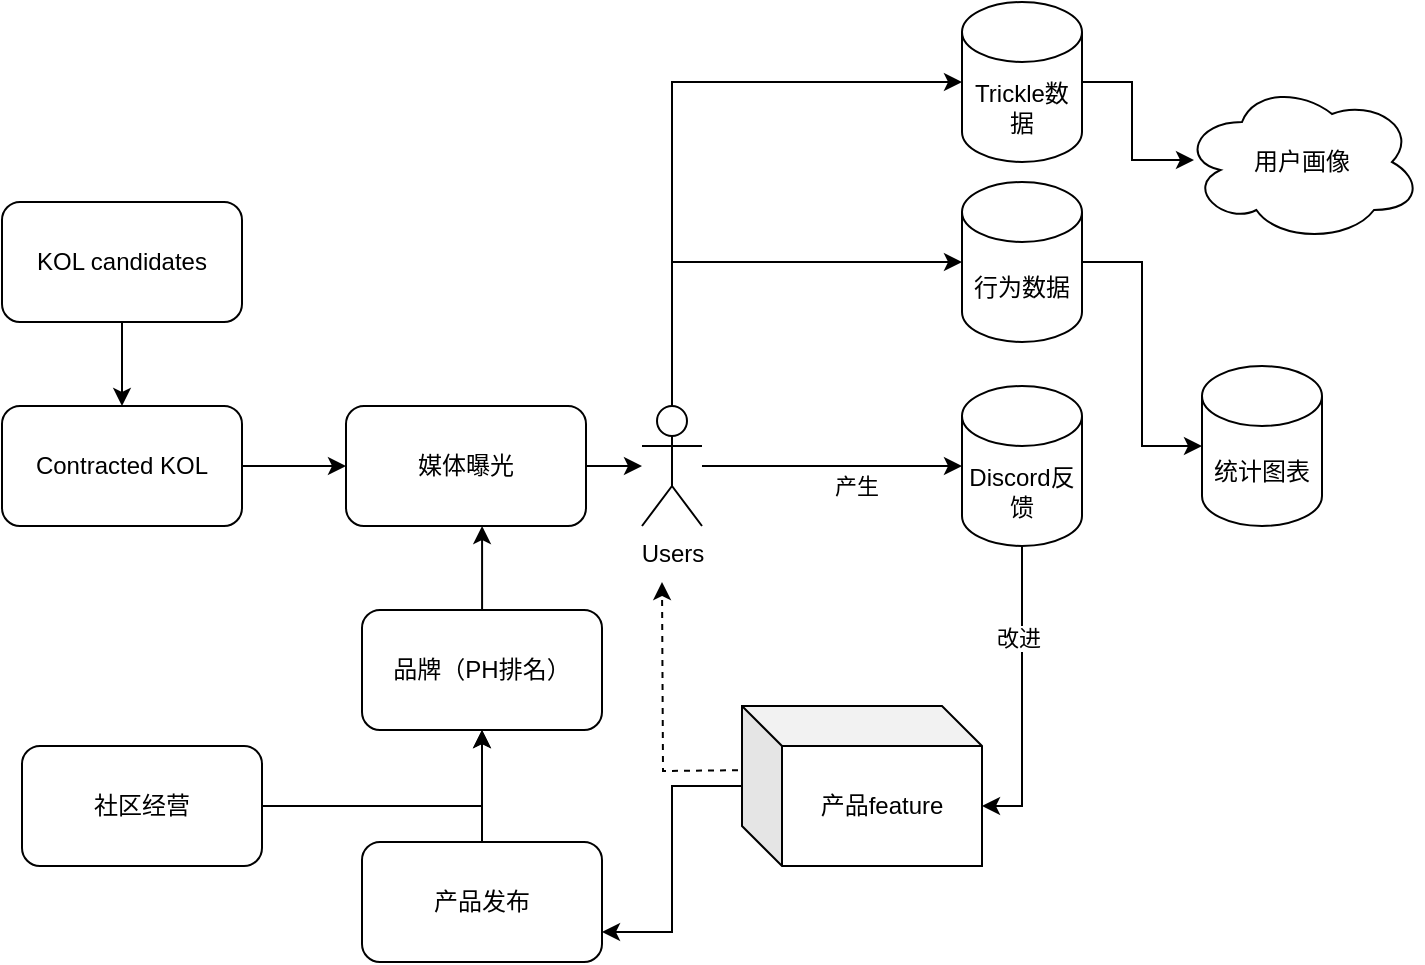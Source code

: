 <mxfile version="22.1.7" type="github">
  <diagram name="第 1 页" id="Yx0_KaVScuL6UOeJacfx">
    <mxGraphModel dx="954" dy="528" grid="1" gridSize="10" guides="1" tooltips="1" connect="1" arrows="1" fold="1" page="1" pageScale="1" pageWidth="1169" pageHeight="827" math="0" shadow="0">
      <root>
        <mxCell id="0" />
        <mxCell id="1" parent="0" />
        <mxCell id="1EhqjQ9QfdzI11k8vf5l-12" value="Users" style="shape=umlActor;verticalLabelPosition=bottom;verticalAlign=top;html=1;outlineConnect=0;" vertex="1" parent="1">
          <mxGeometry x="350" y="252" width="30" height="60" as="geometry" />
        </mxCell>
        <mxCell id="1EhqjQ9QfdzI11k8vf5l-26" style="edgeStyle=orthogonalEdgeStyle;rounded=0;orthogonalLoop=1;jettySize=auto;html=1;" edge="1" parent="1" source="1EhqjQ9QfdzI11k8vf5l-14" target="1EhqjQ9QfdzI11k8vf5l-12">
          <mxGeometry relative="1" as="geometry" />
        </mxCell>
        <mxCell id="1EhqjQ9QfdzI11k8vf5l-14" value="媒体曝光" style="rounded=1;whiteSpace=wrap;html=1;" vertex="1" parent="1">
          <mxGeometry x="202" y="252" width="120" height="60" as="geometry" />
        </mxCell>
        <mxCell id="1EhqjQ9QfdzI11k8vf5l-34" style="edgeStyle=orthogonalEdgeStyle;rounded=0;orthogonalLoop=1;jettySize=auto;html=1;entryX=0.5;entryY=0;entryDx=0;entryDy=0;" edge="1" parent="1" source="1EhqjQ9QfdzI11k8vf5l-15" target="1EhqjQ9QfdzI11k8vf5l-33">
          <mxGeometry relative="1" as="geometry" />
        </mxCell>
        <mxCell id="1EhqjQ9QfdzI11k8vf5l-15" value="KOL candidates" style="rounded=1;whiteSpace=wrap;html=1;" vertex="1" parent="1">
          <mxGeometry x="30" y="150" width="120" height="60" as="geometry" />
        </mxCell>
        <mxCell id="1EhqjQ9QfdzI11k8vf5l-21" style="edgeStyle=orthogonalEdgeStyle;rounded=0;orthogonalLoop=1;jettySize=auto;html=1;dashed=1;" edge="1" parent="1">
          <mxGeometry relative="1" as="geometry">
            <mxPoint x="410" y="434" as="sourcePoint" />
            <mxPoint x="360" y="340" as="targetPoint" />
          </mxGeometry>
        </mxCell>
        <mxCell id="1EhqjQ9QfdzI11k8vf5l-19" value="" style="endArrow=classic;html=1;rounded=0;entryX=0;entryY=0.5;entryDx=0;entryDy=0;entryPerimeter=0;" edge="1" parent="1" source="1EhqjQ9QfdzI11k8vf5l-12" target="1EhqjQ9QfdzI11k8vf5l-29">
          <mxGeometry width="50" height="50" relative="1" as="geometry">
            <mxPoint x="420" y="282" as="sourcePoint" />
            <mxPoint x="500" y="282" as="targetPoint" />
          </mxGeometry>
        </mxCell>
        <mxCell id="1EhqjQ9QfdzI11k8vf5l-25" value="产生" style="edgeLabel;html=1;align=center;verticalAlign=middle;resizable=0;points=[];" vertex="1" connectable="0" parent="1EhqjQ9QfdzI11k8vf5l-19">
          <mxGeometry x="0.183" y="2" relative="1" as="geometry">
            <mxPoint y="12" as="offset" />
          </mxGeometry>
        </mxCell>
        <mxCell id="1EhqjQ9QfdzI11k8vf5l-20" style="edgeStyle=orthogonalEdgeStyle;rounded=0;orthogonalLoop=1;jettySize=auto;html=1;exitX=0.5;exitY=1;exitDx=0;exitDy=0;entryX=0;entryY=0;entryDx=120;entryDy=50;entryPerimeter=0;exitPerimeter=0;" edge="1" parent="1" source="1EhqjQ9QfdzI11k8vf5l-29" target="1EhqjQ9QfdzI11k8vf5l-30">
          <mxGeometry relative="1" as="geometry">
            <mxPoint x="560" y="312" as="sourcePoint" />
            <mxPoint x="510" y="432" as="targetPoint" />
          </mxGeometry>
        </mxCell>
        <mxCell id="1EhqjQ9QfdzI11k8vf5l-22" value="+" style="edgeLabel;html=1;align=center;verticalAlign=middle;resizable=0;points=[];" vertex="1" connectable="0" parent="1EhqjQ9QfdzI11k8vf5l-20">
          <mxGeometry y="2" relative="1" as="geometry">
            <mxPoint x="-42" y="15" as="offset" />
          </mxGeometry>
        </mxCell>
        <mxCell id="1EhqjQ9QfdzI11k8vf5l-31" value="改进" style="edgeLabel;html=1;align=center;verticalAlign=middle;resizable=0;points=[];" vertex="1" connectable="0" parent="1EhqjQ9QfdzI11k8vf5l-20">
          <mxGeometry x="-0.387" y="-2" relative="1" as="geometry">
            <mxPoint as="offset" />
          </mxGeometry>
        </mxCell>
        <mxCell id="1EhqjQ9QfdzI11k8vf5l-29" value="Discord反馈" style="shape=cylinder3;whiteSpace=wrap;html=1;boundedLbl=1;backgroundOutline=1;size=15;" vertex="1" parent="1">
          <mxGeometry x="510" y="242" width="60" height="80" as="geometry" />
        </mxCell>
        <mxCell id="1EhqjQ9QfdzI11k8vf5l-55" style="edgeStyle=orthogonalEdgeStyle;rounded=0;orthogonalLoop=1;jettySize=auto;html=1;entryX=1;entryY=0.75;entryDx=0;entryDy=0;" edge="1" parent="1" source="1EhqjQ9QfdzI11k8vf5l-30" target="1EhqjQ9QfdzI11k8vf5l-54">
          <mxGeometry relative="1" as="geometry" />
        </mxCell>
        <mxCell id="1EhqjQ9QfdzI11k8vf5l-30" value="产品feature" style="shape=cube;whiteSpace=wrap;html=1;boundedLbl=1;backgroundOutline=1;darkOpacity=0.05;darkOpacity2=0.1;" vertex="1" parent="1">
          <mxGeometry x="400" y="402" width="120" height="80" as="geometry" />
        </mxCell>
        <mxCell id="1EhqjQ9QfdzI11k8vf5l-35" style="edgeStyle=orthogonalEdgeStyle;rounded=0;orthogonalLoop=1;jettySize=auto;html=1;exitX=1;exitY=0.5;exitDx=0;exitDy=0;entryX=0;entryY=0.5;entryDx=0;entryDy=0;" edge="1" parent="1" source="1EhqjQ9QfdzI11k8vf5l-33" target="1EhqjQ9QfdzI11k8vf5l-14">
          <mxGeometry relative="1" as="geometry" />
        </mxCell>
        <mxCell id="1EhqjQ9QfdzI11k8vf5l-33" value="Contracted KOL" style="rounded=1;whiteSpace=wrap;html=1;" vertex="1" parent="1">
          <mxGeometry x="30" y="252" width="120" height="60" as="geometry" />
        </mxCell>
        <mxCell id="1EhqjQ9QfdzI11k8vf5l-40" style="edgeStyle=orthogonalEdgeStyle;rounded=0;orthogonalLoop=1;jettySize=auto;html=1;entryX=0.567;entryY=1;entryDx=0;entryDy=0;entryPerimeter=0;" edge="1" parent="1" source="1EhqjQ9QfdzI11k8vf5l-39" target="1EhqjQ9QfdzI11k8vf5l-14">
          <mxGeometry relative="1" as="geometry">
            <mxPoint x="330" y="330" as="targetPoint" />
          </mxGeometry>
        </mxCell>
        <mxCell id="1EhqjQ9QfdzI11k8vf5l-39" value="品牌（PH排名）" style="rounded=1;whiteSpace=wrap;html=1;" vertex="1" parent="1">
          <mxGeometry x="210" y="354" width="120" height="60" as="geometry" />
        </mxCell>
        <mxCell id="1EhqjQ9QfdzI11k8vf5l-42" value="行为数据" style="shape=cylinder3;whiteSpace=wrap;html=1;boundedLbl=1;backgroundOutline=1;size=15;" vertex="1" parent="1">
          <mxGeometry x="510" y="140" width="60" height="80" as="geometry" />
        </mxCell>
        <mxCell id="1EhqjQ9QfdzI11k8vf5l-43" style="edgeStyle=orthogonalEdgeStyle;rounded=0;orthogonalLoop=1;jettySize=auto;html=1;entryX=0;entryY=0.5;entryDx=0;entryDy=0;entryPerimeter=0;" edge="1" parent="1" source="1EhqjQ9QfdzI11k8vf5l-12" target="1EhqjQ9QfdzI11k8vf5l-42">
          <mxGeometry relative="1" as="geometry">
            <Array as="points">
              <mxPoint x="365" y="180" />
            </Array>
          </mxGeometry>
        </mxCell>
        <mxCell id="1EhqjQ9QfdzI11k8vf5l-44" value="统计图表" style="shape=cylinder3;whiteSpace=wrap;html=1;boundedLbl=1;backgroundOutline=1;size=15;" vertex="1" parent="1">
          <mxGeometry x="630" y="232" width="60" height="80" as="geometry" />
        </mxCell>
        <mxCell id="1EhqjQ9QfdzI11k8vf5l-45" style="edgeStyle=orthogonalEdgeStyle;rounded=0;orthogonalLoop=1;jettySize=auto;html=1;entryX=0;entryY=0.5;entryDx=0;entryDy=0;entryPerimeter=0;" edge="1" parent="1" source="1EhqjQ9QfdzI11k8vf5l-42" target="1EhqjQ9QfdzI11k8vf5l-44">
          <mxGeometry relative="1" as="geometry" />
        </mxCell>
        <mxCell id="1EhqjQ9QfdzI11k8vf5l-46" value="Trickle数据" style="shape=cylinder3;whiteSpace=wrap;html=1;boundedLbl=1;backgroundOutline=1;size=15;" vertex="1" parent="1">
          <mxGeometry x="510" y="50" width="60" height="80" as="geometry" />
        </mxCell>
        <mxCell id="1EhqjQ9QfdzI11k8vf5l-47" style="edgeStyle=orthogonalEdgeStyle;rounded=0;orthogonalLoop=1;jettySize=auto;html=1;entryX=0;entryY=0.5;entryDx=0;entryDy=0;entryPerimeter=0;" edge="1" parent="1" source="1EhqjQ9QfdzI11k8vf5l-12" target="1EhqjQ9QfdzI11k8vf5l-46">
          <mxGeometry relative="1" as="geometry">
            <Array as="points">
              <mxPoint x="365" y="90" />
            </Array>
          </mxGeometry>
        </mxCell>
        <mxCell id="1EhqjQ9QfdzI11k8vf5l-48" value="用户画像" style="ellipse;shape=cloud;whiteSpace=wrap;html=1;" vertex="1" parent="1">
          <mxGeometry x="620" y="90" width="120" height="80" as="geometry" />
        </mxCell>
        <mxCell id="1EhqjQ9QfdzI11k8vf5l-49" style="edgeStyle=orthogonalEdgeStyle;rounded=0;orthogonalLoop=1;jettySize=auto;html=1;entryX=0.05;entryY=0.488;entryDx=0;entryDy=0;entryPerimeter=0;" edge="1" parent="1" source="1EhqjQ9QfdzI11k8vf5l-46" target="1EhqjQ9QfdzI11k8vf5l-48">
          <mxGeometry relative="1" as="geometry" />
        </mxCell>
        <mxCell id="1EhqjQ9QfdzI11k8vf5l-53" style="edgeStyle=orthogonalEdgeStyle;rounded=0;orthogonalLoop=1;jettySize=auto;html=1;exitX=1;exitY=0.5;exitDx=0;exitDy=0;entryX=0.5;entryY=1;entryDx=0;entryDy=0;" edge="1" parent="1" source="1EhqjQ9QfdzI11k8vf5l-52" target="1EhqjQ9QfdzI11k8vf5l-39">
          <mxGeometry relative="1" as="geometry">
            <mxPoint x="270" y="420" as="targetPoint" />
          </mxGeometry>
        </mxCell>
        <mxCell id="1EhqjQ9QfdzI11k8vf5l-52" value="社区经营" style="rounded=1;whiteSpace=wrap;html=1;" vertex="1" parent="1">
          <mxGeometry x="40" y="422" width="120" height="60" as="geometry" />
        </mxCell>
        <mxCell id="1EhqjQ9QfdzI11k8vf5l-56" style="edgeStyle=orthogonalEdgeStyle;rounded=0;orthogonalLoop=1;jettySize=auto;html=1;entryX=0.5;entryY=1;entryDx=0;entryDy=0;" edge="1" parent="1" source="1EhqjQ9QfdzI11k8vf5l-54" target="1EhqjQ9QfdzI11k8vf5l-39">
          <mxGeometry relative="1" as="geometry" />
        </mxCell>
        <mxCell id="1EhqjQ9QfdzI11k8vf5l-54" value="产品发布" style="rounded=1;whiteSpace=wrap;html=1;" vertex="1" parent="1">
          <mxGeometry x="210" y="470" width="120" height="60" as="geometry" />
        </mxCell>
      </root>
    </mxGraphModel>
  </diagram>
</mxfile>
